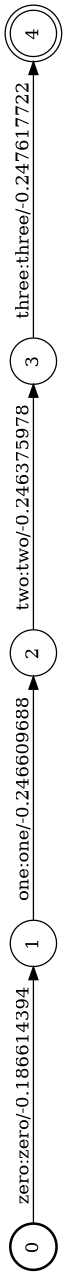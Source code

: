 digraph FST {
rankdir = LR;
size = "8.5,11";
label = "";
center = 1;
orientation = Landscape;
ranksep = "0.400000006";
nodesep = "0.25";
0 [label = "0", shape = circle, style = bold, fontsize = 14]
	0 -> 1 [label = "zero:zero/-0.186614394", fontsize = 14];
1 [label = "1", shape = circle, style = solid, fontsize = 14]
	1 -> 2 [label = "one:one/-0.246609688", fontsize = 14];
2 [label = "2", shape = circle, style = solid, fontsize = 14]
	2 -> 3 [label = "two:two/-0.246375978", fontsize = 14];
3 [label = "3", shape = circle, style = solid, fontsize = 14]
	3 -> 4 [label = "three:three/-0.247617722", fontsize = 14];
4 [label = "4", shape = doublecircle, style = solid, fontsize = 14]
}
